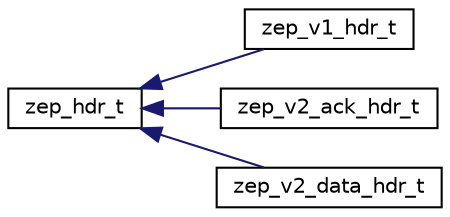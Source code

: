 digraph "Graphical Class Hierarchy"
{
 // LATEX_PDF_SIZE
  edge [fontname="Helvetica",fontsize="10",labelfontname="Helvetica",labelfontsize="10"];
  node [fontname="Helvetica",fontsize="10",shape=record];
  rankdir="LR";
  Node0 [label="zep_hdr_t",height=0.2,width=0.4,color="black", fillcolor="white", style="filled",URL="$structzep__hdr__t.html",tooltip="ZEP header definition."];
  Node0 -> Node1 [dir="back",color="midnightblue",fontsize="10",style="solid",fontname="Helvetica"];
  Node1 [label="zep_v1_hdr_t",height=0.2,width=0.4,color="black", fillcolor="white", style="filled",URL="$structzep__v1__hdr__t.html",tooltip="ZEPv1 header definition."];
  Node0 -> Node2 [dir="back",color="midnightblue",fontsize="10",style="solid",fontname="Helvetica"];
  Node2 [label="zep_v2_ack_hdr_t",height=0.2,width=0.4,color="black", fillcolor="white", style="filled",URL="$structzep__v2__ack__hdr__t.html",tooltip="ZEPv2 header definition (type == Ack)"];
  Node0 -> Node3 [dir="back",color="midnightblue",fontsize="10",style="solid",fontname="Helvetica"];
  Node3 [label="zep_v2_data_hdr_t",height=0.2,width=0.4,color="black", fillcolor="white", style="filled",URL="$structzep__v2__data__hdr__t.html",tooltip="ZEPv2 header definition (type == Data)"];
}
